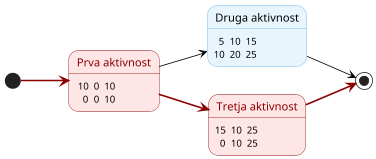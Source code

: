 @startuml "PERT diagram"

skinparam backgroundColor transparent
left to right direction

scale 0.8

<style>
stateDiagram {
  arrow {
    LineColor black
  }
}
</style>

skinparam State {
  BackgroundColor #e8f5fd
  BorderColor #5FB8EC
}

skinparam defaultTextAlignment center

state "<color:darkred>Prva aktivnost</color>" as A1 #ffe6e6;line:darkred : <#ffe6e6,#ffe6e6>|  10 | 0 | 10 |\n|    0 | 0 | 10 |
state "Druga aktivnost" as A2 : <#e8f5fd,#e8f5fd>|   5 | 10 | 15 |\n| 10 | 20 | 25 |
state "<color:darkred>Tretja aktivnost</color>" as A3 #ffe6e6;line:darkred : <#ffe6e6,#ffe6e6>| 15 | 10 | 25 |\n|   0 | 10 | 25 |

[*] -[#darkred,bold]-> A1
A1 --> A2
A1 -[#darkred,bold]-> A3
A2 --> [*]
A3 -[#darkred,bold]-> [*]

@enduml